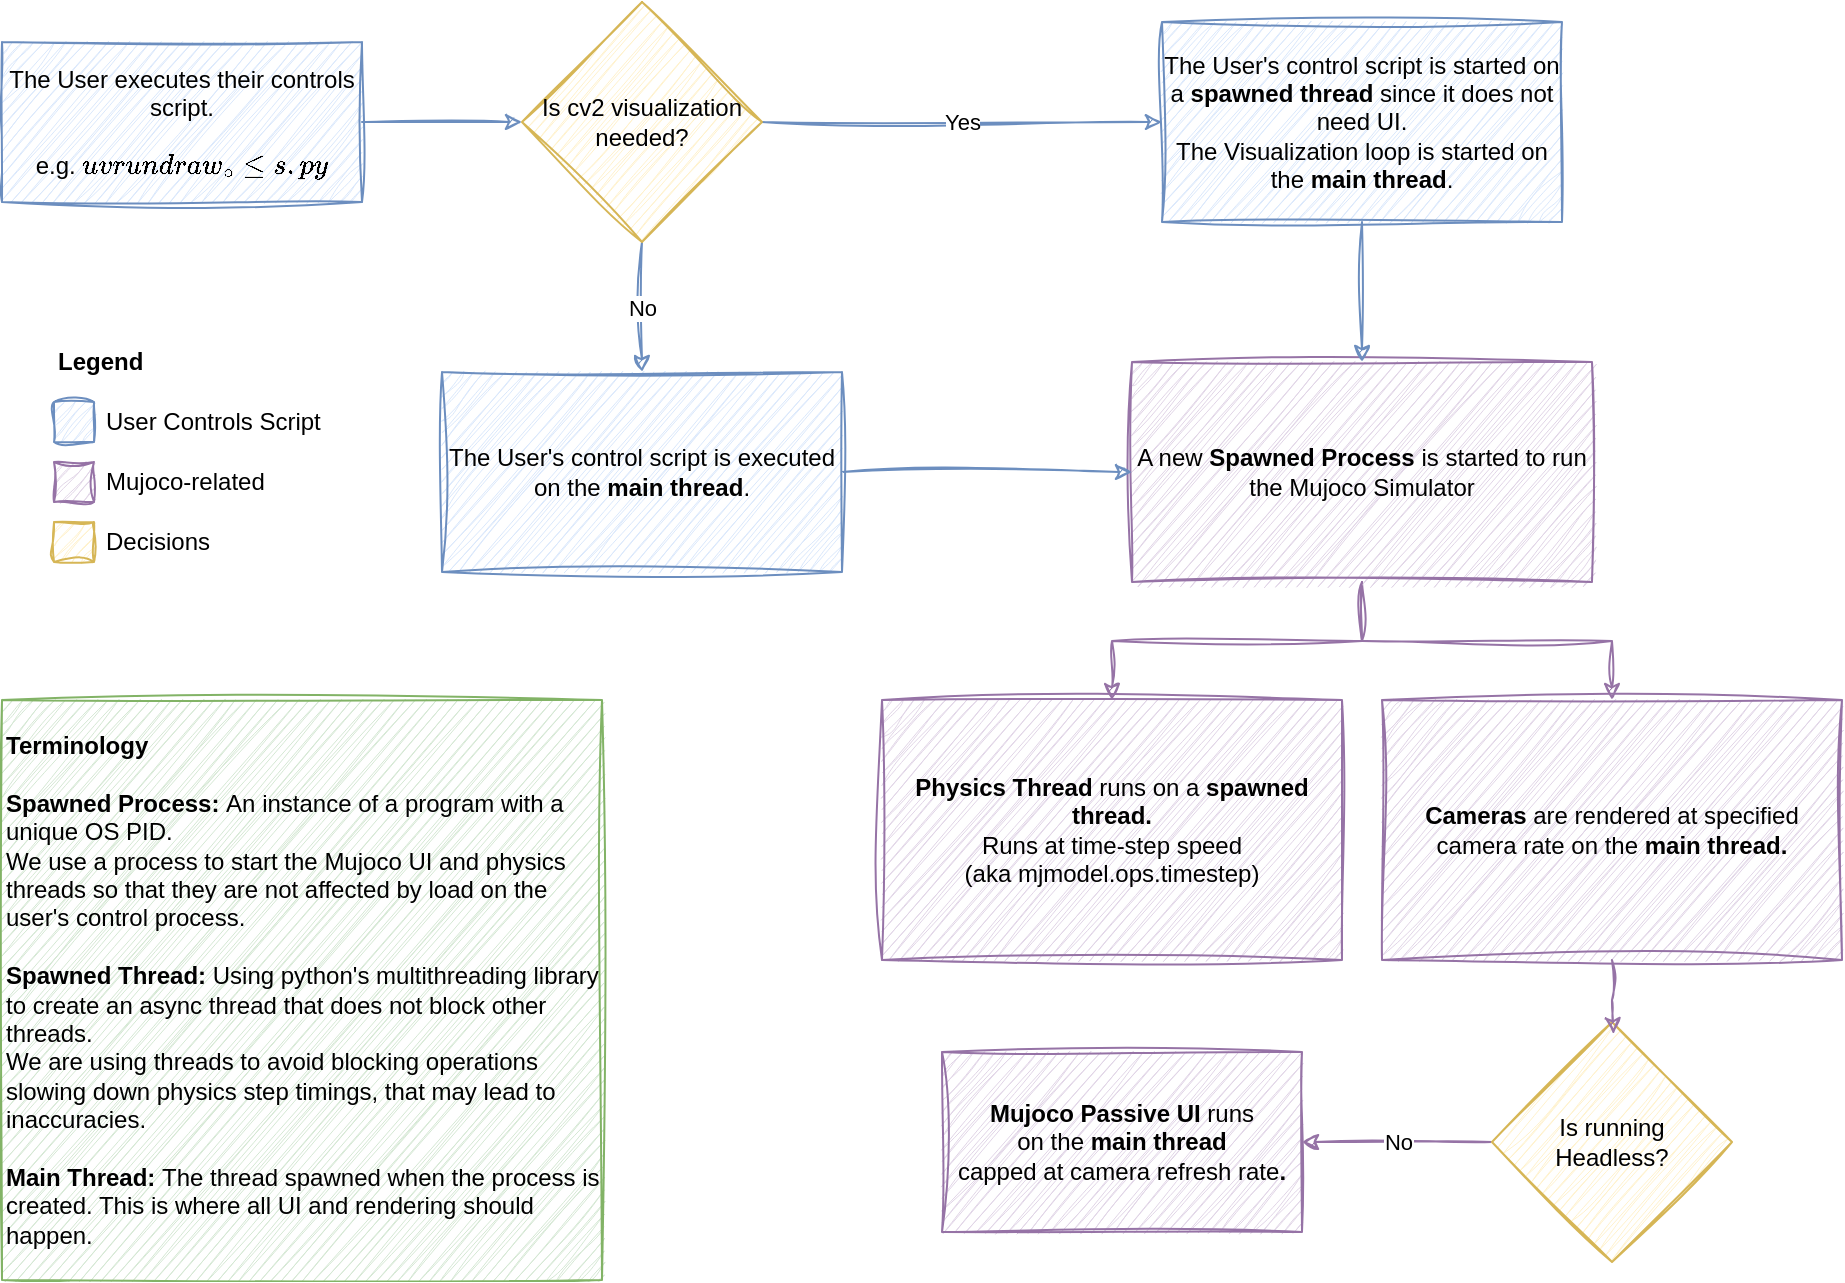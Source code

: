 <mxfile version="26.1.1">
  <diagram name="Page-1" id="KNofP-kgfHDYzjM7IxkU">
    <mxGraphModel dx="2036" dy="690" grid="1" gridSize="10" guides="1" tooltips="1" connect="1" arrows="1" fold="1" page="1" pageScale="1" pageWidth="850" pageHeight="1100" math="0" shadow="0">
      <root>
        <mxCell id="0" />
        <mxCell id="1" parent="0" />
        <mxCell id="PJ_8Bype43evgwTMe44a-1" value="&lt;b&gt;Physics Thread&lt;/b&gt; runs on a &lt;b&gt;spawned thread.&lt;/b&gt;&lt;div&gt;Runs at time-step speed&lt;br&gt;(aka mjmodel.ops.timestep)&lt;/div&gt;" style="rounded=0;whiteSpace=wrap;html=1;fillColor=#e1d5e7;strokeColor=#9673a6;sketch=1;curveFitting=1;jiggle=2;" parent="1" vertex="1">
          <mxGeometry x="320" y="459" width="230" height="130" as="geometry" />
        </mxCell>
        <mxCell id="2PS42XW2qniGK-swCCNY-1" style="edgeStyle=orthogonalEdgeStyle;rounded=0;orthogonalLoop=1;jettySize=auto;html=1;entryX=0.5;entryY=0;entryDx=0;entryDy=0;sketch=1;curveFitting=1;jiggle=2;fillColor=#e1d5e7;strokeColor=#9673a6;" edge="1" parent="1" source="PJ_8Bype43evgwTMe44a-2" target="PJ_8Bype43evgwTMe44a-1">
          <mxGeometry relative="1" as="geometry" />
        </mxCell>
        <mxCell id="PJ_8Bype43evgwTMe44a-2" value="&lt;div&gt;A new &lt;b&gt;Spawned&lt;/b&gt;&amp;nbsp;&lt;b&gt;Process&lt;/b&gt; is started to run the Mujoco Simulator&lt;br&gt;&lt;/div&gt;" style="rounded=0;whiteSpace=wrap;html=1;fillColor=#e1d5e7;strokeColor=#9673a6;sketch=1;curveFitting=1;jiggle=2;" parent="1" vertex="1">
          <mxGeometry x="445" y="290" width="230" height="110" as="geometry" />
        </mxCell>
        <mxCell id="lYVrMtkjZ5k91I_wGoCh-11" style="edgeStyle=orthogonalEdgeStyle;rounded=0;orthogonalLoop=1;jettySize=auto;html=1;entryX=0;entryY=0.5;entryDx=0;entryDy=0;fillColor=#dae8fc;strokeColor=#6c8ebf;sketch=1;curveFitting=1;jiggle=2;" parent="1" source="lYVrMtkjZ5k91I_wGoCh-2" target="lYVrMtkjZ5k91I_wGoCh-3" edge="1">
          <mxGeometry relative="1" as="geometry" />
        </mxCell>
        <mxCell id="lYVrMtkjZ5k91I_wGoCh-2" value="The User executes their controls script.&lt;div&gt;&lt;br&gt;&lt;/div&gt;&lt;div&gt;e.g. `uv run draw_circles.py`&lt;/div&gt;" style="rounded=0;whiteSpace=wrap;html=1;fillColor=#dae8fc;strokeColor=#6c8ebf;sketch=1;curveFitting=1;jiggle=2;" parent="1" vertex="1">
          <mxGeometry x="-120" y="130" width="180" height="80" as="geometry" />
        </mxCell>
        <mxCell id="lYVrMtkjZ5k91I_wGoCh-6" value="Yes" style="edgeStyle=orthogonalEdgeStyle;rounded=0;orthogonalLoop=1;jettySize=auto;html=1;fillColor=#dae8fc;strokeColor=#6c8ebf;sketch=1;curveFitting=1;jiggle=2;" parent="1" source="lYVrMtkjZ5k91I_wGoCh-3" target="lYVrMtkjZ5k91I_wGoCh-5" edge="1">
          <mxGeometry relative="1" as="geometry" />
        </mxCell>
        <mxCell id="lYVrMtkjZ5k91I_wGoCh-14" value="No" style="edgeStyle=orthogonalEdgeStyle;rounded=0;orthogonalLoop=1;jettySize=auto;html=1;entryX=0.5;entryY=0;entryDx=0;entryDy=0;fillColor=#dae8fc;strokeColor=#6c8ebf;sketch=1;curveFitting=1;jiggle=2;" parent="1" source="lYVrMtkjZ5k91I_wGoCh-3" target="lYVrMtkjZ5k91I_wGoCh-13" edge="1">
          <mxGeometry relative="1" as="geometry" />
        </mxCell>
        <mxCell id="lYVrMtkjZ5k91I_wGoCh-3" value="Is cv2 visualization needed?" style="rhombus;whiteSpace=wrap;html=1;rounded=0;fillColor=#fff2cc;strokeColor=#d6b656;sketch=1;curveFitting=1;jiggle=2;" parent="1" vertex="1">
          <mxGeometry x="140" y="110" width="120" height="120" as="geometry" />
        </mxCell>
        <mxCell id="lYVrMtkjZ5k91I_wGoCh-10" style="edgeStyle=orthogonalEdgeStyle;rounded=0;orthogonalLoop=1;jettySize=auto;html=1;entryX=0.5;entryY=0;entryDx=0;entryDy=0;fillColor=#dae8fc;strokeColor=#6c8ebf;sketch=1;curveFitting=1;jiggle=2;" parent="1" source="lYVrMtkjZ5k91I_wGoCh-5" target="PJ_8Bype43evgwTMe44a-2" edge="1">
          <mxGeometry relative="1" as="geometry" />
        </mxCell>
        <mxCell id="lYVrMtkjZ5k91I_wGoCh-5" value="The User&#39;s control script is started on a &lt;b&gt;spawned thread&lt;/b&gt;&amp;nbsp;since it does not need UI.&lt;br&gt;The Visualization loop is started on the &lt;b&gt;main thread&lt;/b&gt;." style="whiteSpace=wrap;html=1;rounded=0;fillColor=#dae8fc;strokeColor=#6c8ebf;sketch=1;curveFitting=1;jiggle=2;" parent="1" vertex="1">
          <mxGeometry x="460" y="120" width="200" height="100" as="geometry" />
        </mxCell>
        <mxCell id="2PS42XW2qniGK-swCCNY-4" value="No" style="edgeStyle=orthogonalEdgeStyle;rounded=0;orthogonalLoop=1;jettySize=auto;html=1;sketch=1;curveFitting=1;jiggle=2;fillColor=#e1d5e7;strokeColor=#9673a6;" edge="1" parent="1" source="lYVrMtkjZ5k91I_wGoCh-7" target="2PS42XW2qniGK-swCCNY-5">
          <mxGeometry relative="1" as="geometry">
            <mxPoint x="500" y="680" as="targetPoint" />
          </mxGeometry>
        </mxCell>
        <mxCell id="lYVrMtkjZ5k91I_wGoCh-7" value="Is running &lt;br&gt;Headless?" style="rhombus;whiteSpace=wrap;html=1;rounded=0;fillColor=#fff2cc;strokeColor=#d6b656;sketch=1;curveFitting=1;jiggle=2;" parent="1" vertex="1">
          <mxGeometry x="625" y="620" width="120" height="120" as="geometry" />
        </mxCell>
        <mxCell id="lYVrMtkjZ5k91I_wGoCh-15" style="edgeStyle=orthogonalEdgeStyle;rounded=0;orthogonalLoop=1;jettySize=auto;html=1;entryX=0;entryY=0.5;entryDx=0;entryDy=0;fillColor=#dae8fc;strokeColor=#6c8ebf;sketch=1;curveFitting=1;jiggle=2;" parent="1" source="lYVrMtkjZ5k91I_wGoCh-13" target="PJ_8Bype43evgwTMe44a-2" edge="1">
          <mxGeometry relative="1" as="geometry" />
        </mxCell>
        <mxCell id="lYVrMtkjZ5k91I_wGoCh-13" value="The User&#39;s control script is executed on the &lt;b&gt;main thread&lt;/b&gt;." style="whiteSpace=wrap;html=1;rounded=0;fillColor=#dae8fc;strokeColor=#6c8ebf;sketch=1;curveFitting=1;jiggle=2;" parent="1" vertex="1">
          <mxGeometry x="100" y="295" width="200" height="100" as="geometry" />
        </mxCell>
        <mxCell id="lYVrMtkjZ5k91I_wGoCh-23" value="" style="group" parent="1" vertex="1" connectable="0">
          <mxGeometry x="-94" y="275" width="154" height="120" as="geometry" />
        </mxCell>
        <mxCell id="lYVrMtkjZ5k91I_wGoCh-16" value="" style="whiteSpace=wrap;html=1;fillColor=#dae8fc;strokeColor=#6c8ebf;sketch=1;curveFitting=1;jiggle=2;" parent="lYVrMtkjZ5k91I_wGoCh-23" vertex="1">
          <mxGeometry y="35" width="20" height="20" as="geometry" />
        </mxCell>
        <mxCell id="lYVrMtkjZ5k91I_wGoCh-17" value="" style="whiteSpace=wrap;html=1;fillColor=#e1d5e7;strokeColor=#9673a6;sketch=1;curveFitting=1;jiggle=2;" parent="lYVrMtkjZ5k91I_wGoCh-23" vertex="1">
          <mxGeometry y="65" width="20" height="20" as="geometry" />
        </mxCell>
        <mxCell id="lYVrMtkjZ5k91I_wGoCh-18" value="" style="whiteSpace=wrap;html=1;fillColor=#fff2cc;strokeColor=#d6b656;sketch=1;curveFitting=1;jiggle=2;" parent="lYVrMtkjZ5k91I_wGoCh-23" vertex="1">
          <mxGeometry y="95" width="20" height="20" as="geometry" />
        </mxCell>
        <mxCell id="lYVrMtkjZ5k91I_wGoCh-19" value="User Controls Script" style="text;html=1;align=left;verticalAlign=middle;resizable=0;points=[];autosize=1;strokeColor=none;fillColor=none;" parent="lYVrMtkjZ5k91I_wGoCh-23" vertex="1">
          <mxGeometry x="24" y="30" width="130" height="30" as="geometry" />
        </mxCell>
        <mxCell id="lYVrMtkjZ5k91I_wGoCh-20" value="Mujoco-related" style="text;html=1;align=left;verticalAlign=middle;resizable=0;points=[];autosize=1;strokeColor=none;fillColor=none;" parent="lYVrMtkjZ5k91I_wGoCh-23" vertex="1">
          <mxGeometry x="24" y="60" width="100" height="30" as="geometry" />
        </mxCell>
        <mxCell id="lYVrMtkjZ5k91I_wGoCh-21" value="Decisions" style="text;html=1;align=left;verticalAlign=middle;resizable=0;points=[];autosize=1;strokeColor=none;fillColor=none;" parent="lYVrMtkjZ5k91I_wGoCh-23" vertex="1">
          <mxGeometry x="24" y="90" width="80" height="30" as="geometry" />
        </mxCell>
        <mxCell id="lYVrMtkjZ5k91I_wGoCh-22" value="&lt;b&gt;Legend&lt;/b&gt;" style="text;html=1;align=left;verticalAlign=middle;resizable=0;points=[];autosize=1;strokeColor=none;fillColor=none;" parent="lYVrMtkjZ5k91I_wGoCh-23" vertex="1">
          <mxGeometry width="70" height="30" as="geometry" />
        </mxCell>
        <mxCell id="lYVrMtkjZ5k91I_wGoCh-27" value="&lt;b&gt;Terminology&lt;/b&gt;&lt;div&gt;&lt;br&gt;&lt;/div&gt;&lt;div&gt;&lt;b&gt;Spawned Process:&lt;/b&gt;&amp;nbsp;An instance of a program with a unique OS PID.&lt;/div&gt;&lt;div&gt;We use a process to start the Mujoco UI and physics threads so that they are not affected by load on the user&#39;s control process.&lt;br&gt;&lt;br&gt;&lt;/div&gt;&lt;div&gt;&lt;div&gt;&lt;b&gt;Spawned Thread:&amp;nbsp;&lt;/b&gt;Using python&#39;s multithreading library to create an async thread that does not block other threads.&lt;/div&gt;&lt;div&gt;We are using threads to avoid blocking operations slowing down physics step timings, that may lead to inaccuracies.&lt;/div&gt;&lt;/div&gt;&lt;div&gt;&lt;br&gt;&lt;/div&gt;&lt;div&gt;&lt;b&gt;Main Thread: &lt;/b&gt;The thread spawned when the process is created. This is where all UI and rendering should happen.&lt;br&gt;&lt;/div&gt;" style="rounded=0;whiteSpace=wrap;html=1;align=left;sketch=1;curveFitting=1;jiggle=2;fillColor=#d5e8d4;strokeColor=#82b366;" parent="1" vertex="1">
          <mxGeometry x="-120" y="459" width="300" height="290" as="geometry" />
        </mxCell>
        <mxCell id="lYVrMtkjZ5k91I_wGoCh-29" value="&lt;div&gt;&lt;span style=&quot;background-color: transparent; color: light-dark(rgb(0, 0, 0), rgb(255, 255, 255));&quot;&gt;&lt;b&gt;Cameras&lt;/b&gt; are rendered at specified camera rate on the &lt;b&gt;main thread.&lt;/b&gt;&lt;/span&gt;&lt;/div&gt;" style="rounded=0;whiteSpace=wrap;html=1;fillColor=#e1d5e7;strokeColor=#9673a6;sketch=1;curveFitting=1;jiggle=2;" parent="1" vertex="1">
          <mxGeometry x="570" y="459" width="230" height="130" as="geometry" />
        </mxCell>
        <mxCell id="2PS42XW2qniGK-swCCNY-2" style="edgeStyle=orthogonalEdgeStyle;rounded=0;orthogonalLoop=1;jettySize=auto;html=1;entryX=0.5;entryY=0;entryDx=0;entryDy=0;sketch=1;curveFitting=1;jiggle=2;fillColor=#e1d5e7;strokeColor=#9673a6;" edge="1" parent="1" source="PJ_8Bype43evgwTMe44a-2" target="lYVrMtkjZ5k91I_wGoCh-29">
          <mxGeometry relative="1" as="geometry" />
        </mxCell>
        <mxCell id="2PS42XW2qniGK-swCCNY-3" style="edgeStyle=orthogonalEdgeStyle;rounded=0;orthogonalLoop=1;jettySize=auto;html=1;entryX=0.506;entryY=0.051;entryDx=0;entryDy=0;entryPerimeter=0;sketch=1;curveFitting=1;jiggle=2;fillColor=#e1d5e7;strokeColor=#9673a6;" edge="1" parent="1" source="lYVrMtkjZ5k91I_wGoCh-29" target="lYVrMtkjZ5k91I_wGoCh-7">
          <mxGeometry relative="1" as="geometry" />
        </mxCell>
        <mxCell id="2PS42XW2qniGK-swCCNY-5" value="&lt;b&gt;Mujoco Passive UI&lt;/b&gt; runs &lt;br&gt;on the &lt;b&gt;main thread &lt;br&gt;&lt;/b&gt;capped at camera refresh rate&lt;b&gt;.&lt;/b&gt;" style="rounded=0;whiteSpace=wrap;html=1;fillColor=#e1d5e7;strokeColor=#9673a6;sketch=1;curveFitting=1;jiggle=2;" vertex="1" parent="1">
          <mxGeometry x="350" y="635" width="180" height="90" as="geometry" />
        </mxCell>
      </root>
    </mxGraphModel>
  </diagram>
</mxfile>
